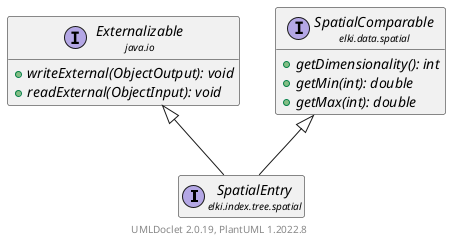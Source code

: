 @startuml
    remove .*\.(Instance|Par|Parameterizer|Factory)$
    set namespaceSeparator none
    hide empty fields
    hide empty methods

    interface "<size:14>SpatialEntry\n<size:10>elki.index.tree.spatial" as elki.index.tree.spatial.SpatialEntry [[SpatialEntry.html]]

    interface "<size:14>Externalizable\n<size:10>java.io" as java.io.Externalizable {
        {abstract} +writeExternal(ObjectOutput): void
        {abstract} +readExternal(ObjectInput): void
    }
    interface "<size:14>SpatialComparable\n<size:10>elki.data.spatial" as elki.data.spatial.SpatialComparable [[../../../data/spatial/SpatialComparable.html]] {
        {abstract} +getDimensionality(): int
        {abstract} +getMin(int): double
        {abstract} +getMax(int): double
    }

    java.io.Externalizable <|-- elki.index.tree.spatial.SpatialEntry
    elki.data.spatial.SpatialComparable <|-- elki.index.tree.spatial.SpatialEntry

    center footer UMLDoclet 2.0.19, PlantUML 1.2022.8
@enduml
